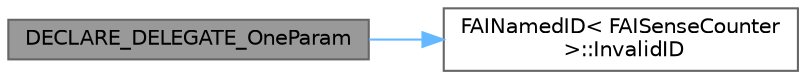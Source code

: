 digraph "DECLARE_DELEGATE_OneParam"
{
 // INTERACTIVE_SVG=YES
 // LATEX_PDF_SIZE
  bgcolor="transparent";
  edge [fontname=Helvetica,fontsize=10,labelfontname=Helvetica,labelfontsize=10];
  node [fontname=Helvetica,fontsize=10,shape=box,height=0.2,width=0.4];
  rankdir="LR";
  Node1 [id="Node000001",label="DECLARE_DELEGATE_OneParam",height=0.2,width=0.4,color="gray40", fillcolor="grey60", style="filled", fontcolor="black",tooltip=" "];
  Node1 -> Node2 [id="edge1_Node000001_Node000002",color="steelblue1",style="solid",tooltip=" "];
  Node2 [id="Node000002",label="FAINamedID\< FAISenseCounter\l \>::InvalidID",height=0.2,width=0.4,color="grey40", fillcolor="white", style="filled",URL="$d7/dd5/structFAINamedID.html#aa5c5500293449f81743d60b5cad6504e",tooltip=" "];
}
